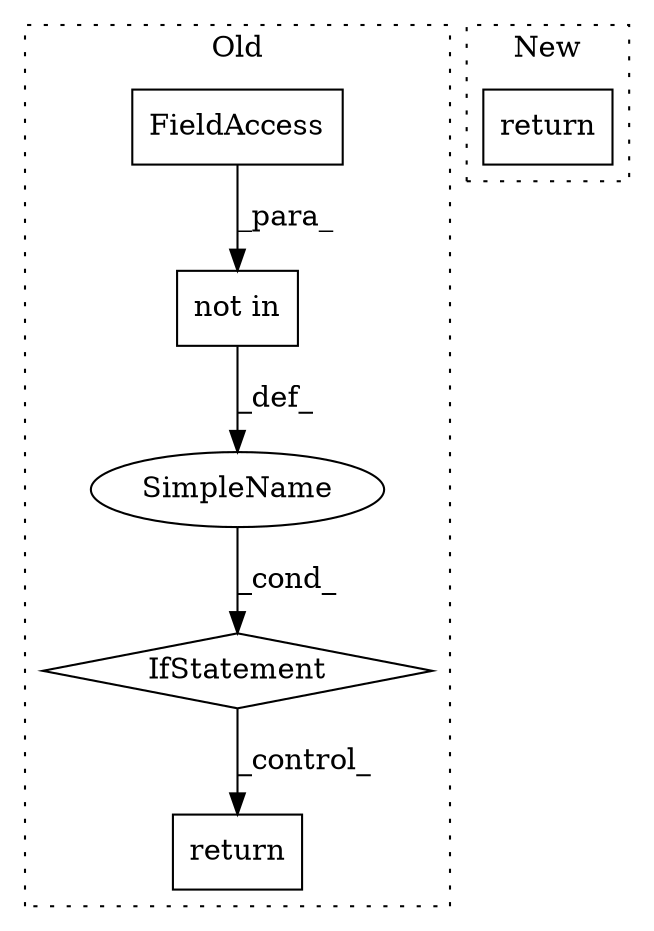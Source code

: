 digraph G {
subgraph cluster0 {
1 [label="not in" a="108" s="3336" l="34" shape="box"];
3 [label="IfStatement" a="25" s="3328,3370" l="8,2" shape="diamond"];
4 [label="FieldAccess" a="22" s="3336" l="7" shape="box"];
5 [label="SimpleName" a="42" s="" l="" shape="ellipse"];
6 [label="return" a="41" s="3380" l="7" shape="box"];
label = "Old";
style="dotted";
}
subgraph cluster1 {
2 [label="return" a="41" s="3580" l="7" shape="box"];
label = "New";
style="dotted";
}
1 -> 5 [label="_def_"];
3 -> 6 [label="_control_"];
4 -> 1 [label="_para_"];
5 -> 3 [label="_cond_"];
}